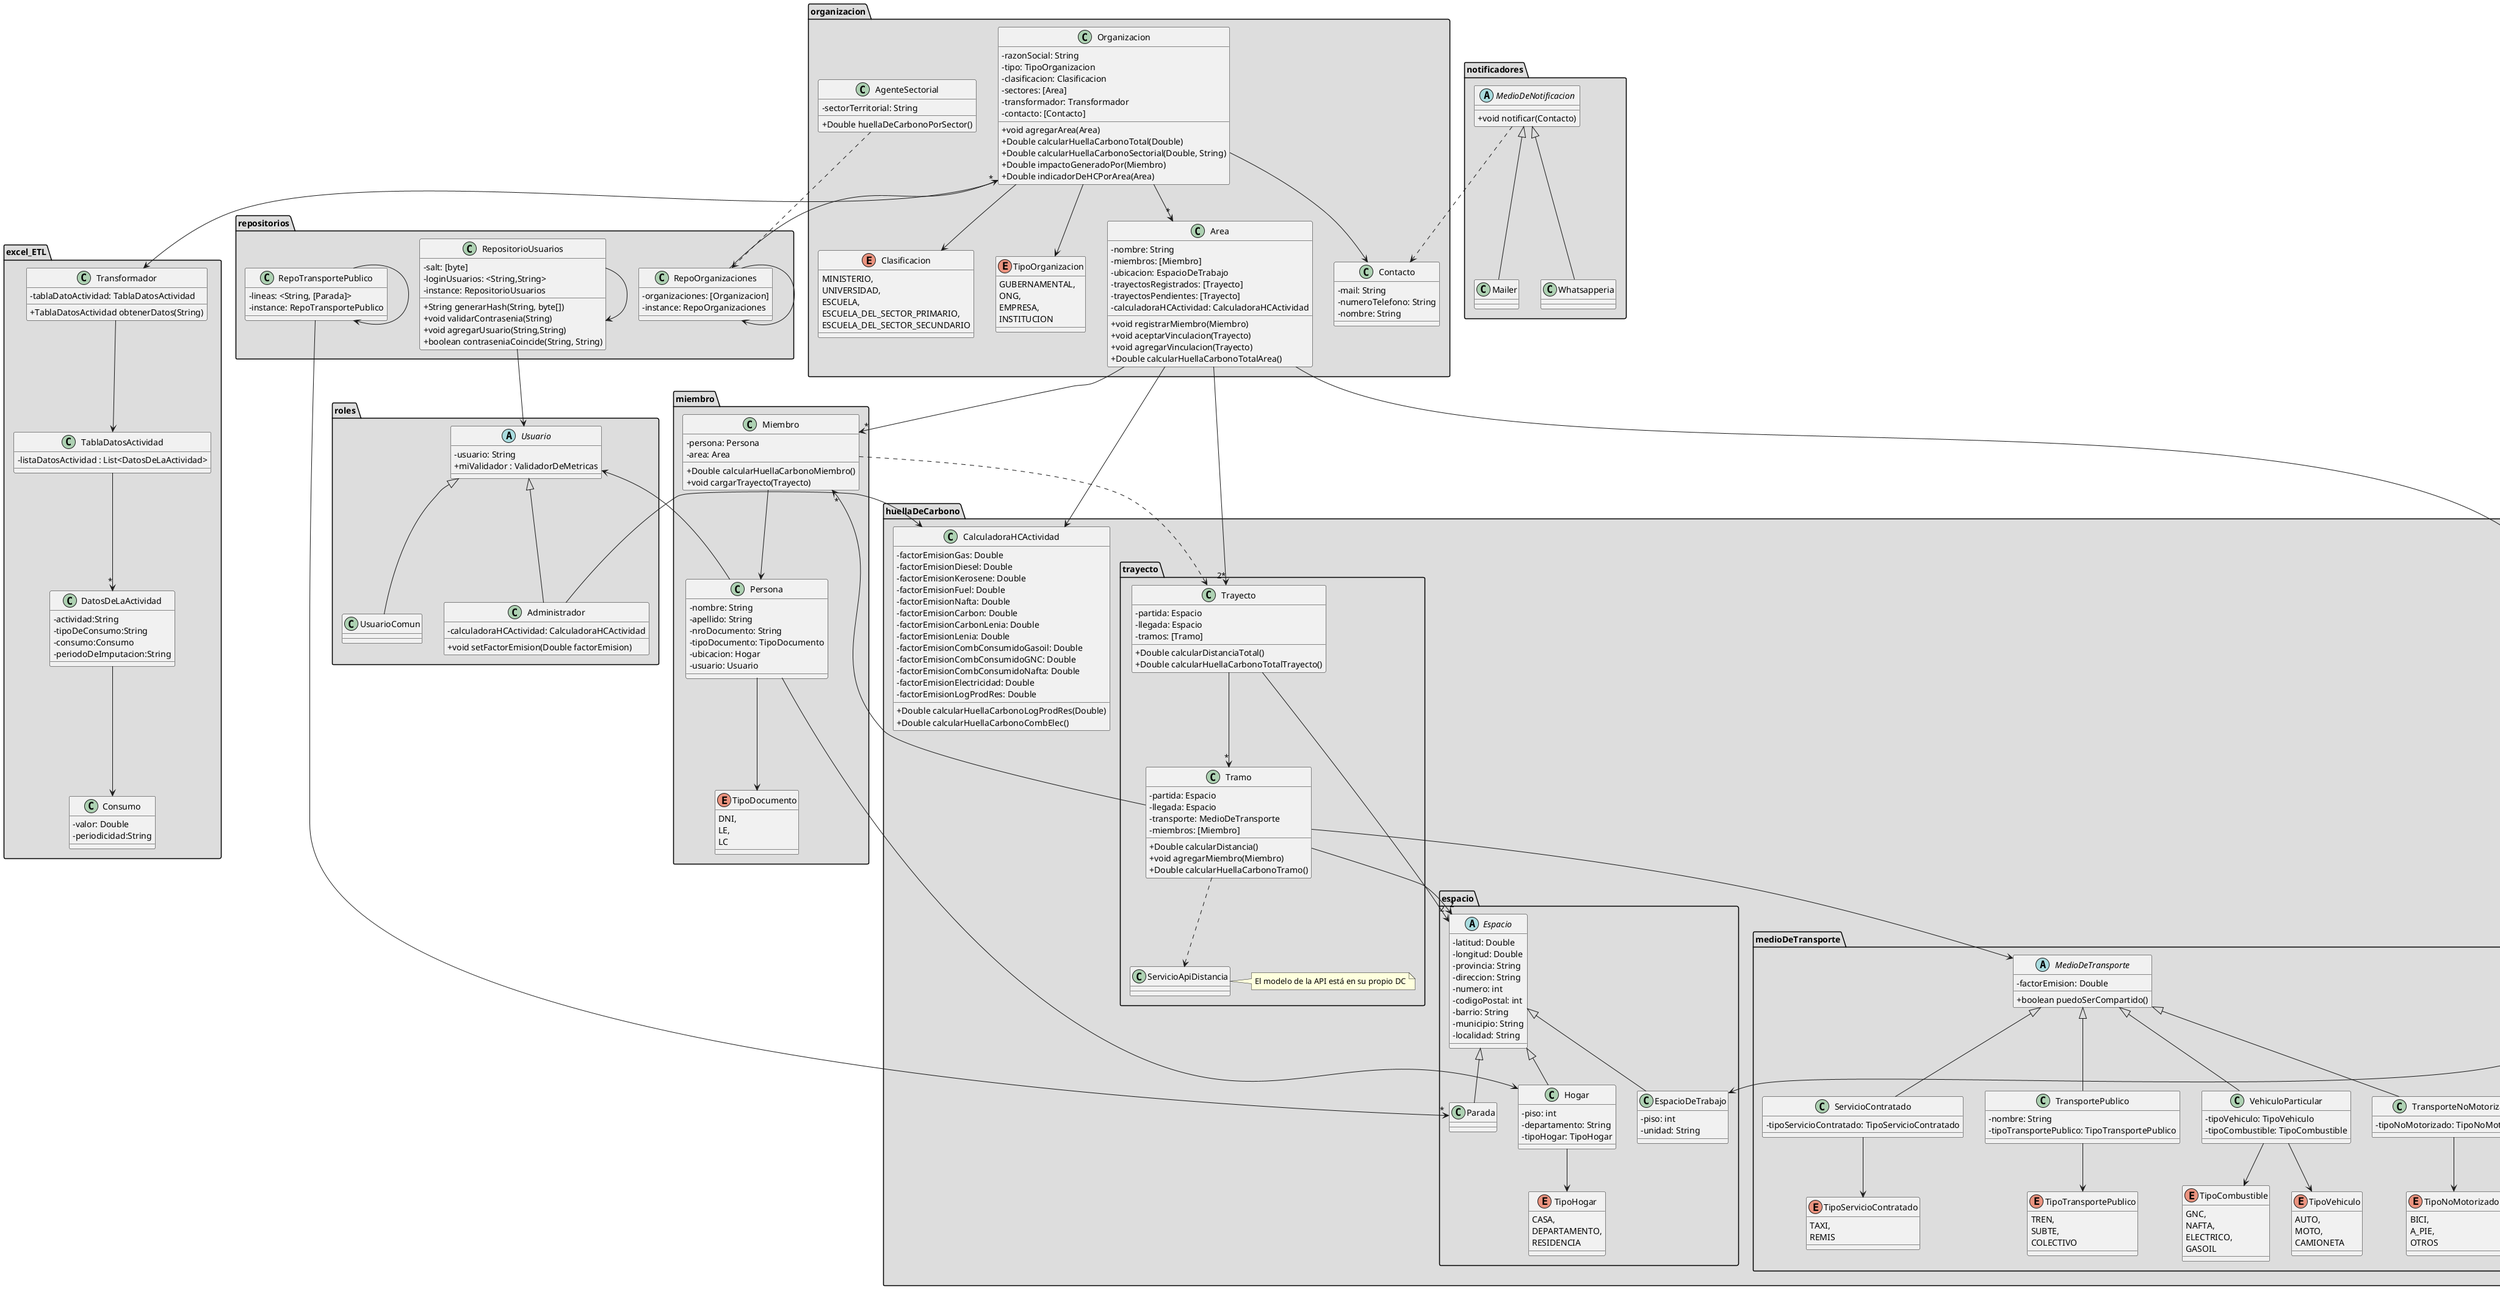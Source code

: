 @startuml
skinparam classAttributeIconSize 0

package "miembro" #DDDDDD {
    class Persona {
    -nombre: String
    -apellido: String
    -nroDocumento: String
    -tipoDocumento: TipoDocumento
    -ubicacion: Hogar
    -usuario: Usuario
    }

    class Miembro {
    -persona: Persona
    -area: Area

    +Double calcularHuellaCarbonoMiembro()
    +void cargarTrayecto(Trayecto)
    }

    enum TipoDocumento {
    DNI,
    LE,
    LC
    }
}

package "organizacion" #DDDDDD {

    class Contacto {
    -mail: String
    -numeroTelefono: String
    -nombre: String
    }

    class AgenteSectorial {
    -sectorTerritorial: String

    +Double huellaDeCarbonoPorSector()
    }

    class Organizacion {
    -razonSocial: String
    -tipo: TipoOrganizacion
    -clasificacion: Clasificacion
    -sectores: [Area]
    -transformador: Transformador
    -contacto: [Contacto]

    +void agregarArea(Area)
    +Double calcularHuellaCarbonoTotal(Double)
    +Double calcularHuellaCarbonoSectorial(Double, String)
    +Double impactoGeneradoPor(Miembro)
    +Double indicadorDeHCPorArea(Area)
    }

    class Area {
    -nombre: String
    -miembros: [Miembro]
    -ubicacion: EspacioDeTrabajo
    -trayectosRegistrados: [Trayecto]
    -trayectosPendientes: [Trayecto]
    -calculadoraHCActividad: CalculadoraHCActividad

    +void registrarMiembro(Miembro)
    +void aceptarVinculacion(Trayecto)
    +void agregarVinculacion(Trayecto)
    +Double calcularHuellaCarbonoTotalArea()
    }

    enum Clasificacion {
    MINISTERIO,
    UNIVERSIDAD,
    ESCUELA,
    ESCUELA_DEL_SECTOR_PRIMARIO,
    ESCUELA_DEL_SECTOR_SECUNDARIO
    }

    enum TipoOrganizacion {
    GUBERNAMENTAL,
    ONG,
    EMPRESA,
    INSTITUCION
    }
}

package "notificadores" #DDDDDD {

    abstract MedioDeNotificacion {

    +void notificar(Contacto)
    }

    class Mailer extends MedioDeNotificacion {

    }

    class Whatsapperia extends MedioDeNotificacion {

    }
}

package "repositorios" #DDDDDD {

    class RepoOrganizaciones {
    -organizaciones: [Organizacion]
    -instance: RepoOrganizaciones

    }

    class RepoTransportePublico {
    -lineas: <String, [Parada]>
    -instance: RepoTransportePublico

    }

    class RepositorioUsuarios {
    -salt: [byte]
    -loginUsuarios: <String,String>
    -instance: RepositorioUsuarios

    +String generarHash(String, byte[])
    +void validarContrasenia(String)
    +void agregarUsuario(String,String)
    +boolean contraseniaCoincide(String, String)
    }
}

package "huellaDeCarbono" #DDDDDD {

    class CalculadoraHCActividad {
    -factorEmisionGas: Double
    -factorEmisionDiesel: Double
    -factorEmisionKerosene: Double
    -factorEmisionFuel: Double
    -factorEmisionNafta: Double
    -factorEmisionCarbon: Double
    -factorEmisionCarbonLenia: Double
    -factorEmisionLenia: Double
    -factorEmisionCombConsumidoGasoil: Double
    -factorEmisionCombConsumidoGNC: Double
    -factorEmisionCombConsumidoNafta: Double
    -factorEmisionElectricidad: Double
    -factorEmisionLogProdRes: Double

    +Double calcularHuellaCarbonoLogProdRes(Double)
    +Double calcularHuellaCarbonoCombElec()

    }

    package "espacio" {
        abstract class Espacio {
        -latitud: Double
        -longitud: Double
        -provincia: String
        -direccion: String
        -numero: int
        -codigoPostal: int
        -barrio: String
        -municipio: String
        -localidad: String
        }

        class Hogar extends Espacio {
        -piso: int
        -departamento: String
        -tipoHogar: TipoHogar
        }

        class Parada extends Espacio {

        }

        class EspacioDeTrabajo extends Espacio {
        -piso: int
        -unidad: String
        }

        enum TipoHogar {
        CASA,
        DEPARTAMENTO,
        RESIDENCIA
        }
    }

    package "medioDeTransporte" {

        abstract class MedioDeTransporte {
        -factorEmision: Double

        +boolean puedoSerCompartido()
        }

        class VehiculoParticular extends MedioDeTransporte {
        -tipoVehiculo: TipoVehiculo
        -tipoCombustible: TipoCombustible
        }

        enum TipoCombustible {
        GNC,
        NAFTA,
        ELECTRICO,
        GASOIL
        }

        enum TipoVehiculo {
        AUTO,
        MOTO,
        CAMIONETA
        }

        class TransporteNoMotorizado extends MedioDeTransporte {
        -tipoNoMotorizado: TipoNoMotorizado
        }

        enum TipoNoMotorizado {
        BICI,
        A_PIE,
        OTROS
        }

        class ServicioContratado extends MedioDeTransporte {
        -tipoServicioContratado: TipoServicioContratado
        }

        enum TipoServicioContratado {
        TAXI,
        REMIS
        }

        class TransportePublico extends MedioDeTransporte {
        -nombre: String
        -tipoTransportePublico: TipoTransportePublico
        }

        enum TipoTransportePublico {
        TREN,
        SUBTE,
        COLECTIVO
        }
    }

    package "trayecto" {

        class Trayecto {
        -partida: Espacio
        -llegada: Espacio
        -tramos: [Tramo]

        +Double calcularDistanciaTotal()
        +Double calcularHuellaCarbonoTotalTrayecto()
        }

        class Tramo {
        -partida: Espacio
        -llegada: Espacio
        -transporte: MedioDeTransporte
        -miembros: [Miembro]

        +Double calcularDistancia()
        +void agregarMiembro(Miembro)
        +Double calcularHuellaCarbonoTramo()
        }

        class ServicioApiDistancia {

        }
        note right: El modelo de la API está en su propio DC

    }
}

package "excel_ETL" #DDDDDD {

    class TablaDatosActividad {
    -listaDatosActividad : List<DatosDeLaActividad>
    }

    class DatosDeLaActividad {
    -actividad:String
    -tipoDeConsumo:String
    -consumo:Consumo
    -periodoDeImputacion:String

    }

    class Consumo {
    -valor: Double
    -periodicidad:String
    }

    class Transformador {
    -tablaDatoActividad: TablaDatosActividad

    + TablaDatosActividad obtenerDatos(String)
    }
}

package "roles" #DDDDDD {

    abstract Usuario {
    -usuario: String
    +miValidador : ValidadorDeMetricas
    }

    class UsuarioComun extends Usuario {
    }

    class Administrador extends Usuario {
    -calculadoraHCActividad: CalculadoraHCActividad

    +void setFactorEmision(Double factorEmision)
    }
}

Miembro ..> Trayecto

Area --> EspacioDeTrabajo
Area --> "*" Miembro
Area --> "2*" Trayecto
Area --> CalculadoraHCActividad

Organizacion --> "*" Area
Organizacion --> TipoOrganizacion
Organizacion --> Clasificacion
Organizacion --> Transformador
Organizacion --> Contacto

Transformador --> TablaDatosActividad

Trayecto --> "2" Espacio
Trayecto --> "*" Tramo

DatosDeLaActividad --> Consumo

TablaDatosActividad --> "*" DatosDeLaActividad

Tramo --> "2" Espacio
Tramo --> MedioDeTransporte
Tramo --> "*" Miembro
Tramo ..> ServicioApiDistancia

Hogar --> TipoHogar

VehiculoParticular --> TipoVehiculo
VehiculoParticular --> TipoCombustible

ServicioContratado --> TipoServicioContratado

TransportePublico --> TipoTransportePublico

TransporteNoMotorizado --> TipoNoMotorizado

RepositorioUsuarios --> Usuario
RepositorioUsuarios --> RepositorioUsuarios

RepoTransportePublico --> "*" Parada
RepoTransportePublico --> RepoTransportePublico

RepoOrganizaciones --> RepoOrganizaciones
RepoOrganizaciones --> "*" Organizacion

Miembro --> Persona

Persona --> Hogar
Persona --> Usuario
Persona --> TipoDocumento

Administrador --> CalculadoraHCActividad

MedioDeNotificacion ..> Contacto

AgenteSectorial ..> RepoOrganizaciones

@enduml